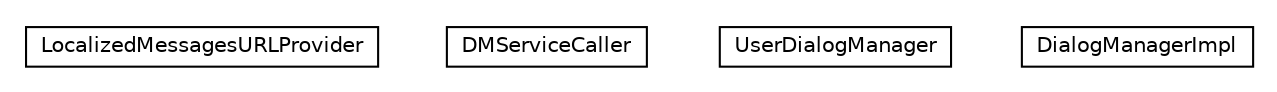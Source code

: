 #!/usr/local/bin/dot
#
# Class diagram 
# Generated by UMLGraph version R5_6-24-gf6e263 (http://www.umlgraph.org/)
#

digraph G {
	edge [fontname="Helvetica",fontsize=10,labelfontname="Helvetica",labelfontsize=10];
	node [fontname="Helvetica",fontsize=10,shape=plaintext];
	nodesep=0.25;
	ranksep=0.5;
	// org.universAAL.ui.dm.LocalizedMessagesURLProvider
	c1031411 [label=<<table title="org.universAAL.ui.dm.LocalizedMessagesURLProvider" border="0" cellborder="1" cellspacing="0" cellpadding="2" port="p" href="./LocalizedMessagesURLProvider.html">
		<tr><td><table border="0" cellspacing="0" cellpadding="1">
<tr><td align="center" balign="center"> LocalizedMessagesURLProvider </td></tr>
		</table></td></tr>
		</table>>, URL="./LocalizedMessagesURLProvider.html", fontname="Helvetica", fontcolor="black", fontsize=10.0];
	// org.universAAL.ui.dm.DMServiceCaller
	c1031412 [label=<<table title="org.universAAL.ui.dm.DMServiceCaller" border="0" cellborder="1" cellspacing="0" cellpadding="2" port="p" href="./DMServiceCaller.html">
		<tr><td><table border="0" cellspacing="0" cellpadding="1">
<tr><td align="center" balign="center"> DMServiceCaller </td></tr>
		</table></td></tr>
		</table>>, URL="./DMServiceCaller.html", fontname="Helvetica", fontcolor="black", fontsize=10.0];
	// org.universAAL.ui.dm.UserDialogManager
	c1031413 [label=<<table title="org.universAAL.ui.dm.UserDialogManager" border="0" cellborder="1" cellspacing="0" cellpadding="2" port="p" href="./UserDialogManager.html">
		<tr><td><table border="0" cellspacing="0" cellpadding="1">
<tr><td align="center" balign="center"> UserDialogManager </td></tr>
		</table></td></tr>
		</table>>, URL="./UserDialogManager.html", fontname="Helvetica", fontcolor="black", fontsize=10.0];
	// org.universAAL.ui.dm.DialogManagerImpl
	c1031414 [label=<<table title="org.universAAL.ui.dm.DialogManagerImpl" border="0" cellborder="1" cellspacing="0" cellpadding="2" port="p" href="./DialogManagerImpl.html">
		<tr><td><table border="0" cellspacing="0" cellpadding="1">
<tr><td align="center" balign="center"> DialogManagerImpl </td></tr>
		</table></td></tr>
		</table>>, URL="./DialogManagerImpl.html", fontname="Helvetica", fontcolor="black", fontsize=10.0];
}

